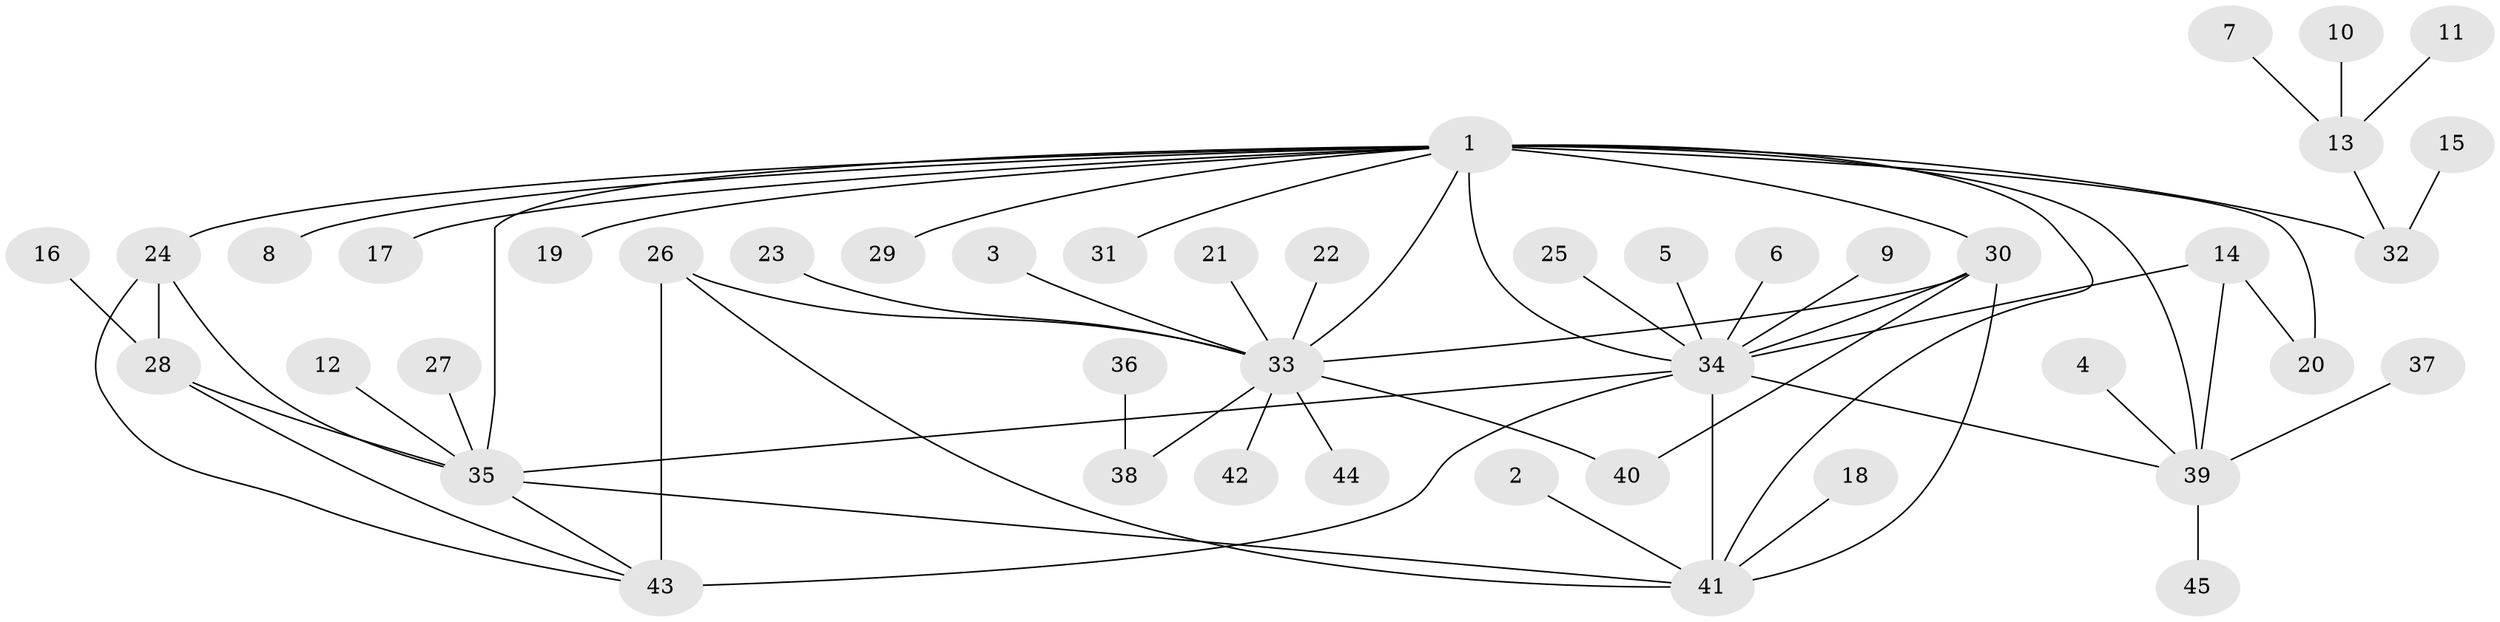// original degree distribution, {6: 0.06741573033707865, 7: 0.033707865168539325, 4: 0.0449438202247191, 14: 0.011235955056179775, 5: 0.033707865168539325, 9: 0.02247191011235955, 11: 0.011235955056179775, 10: 0.011235955056179775, 8: 0.011235955056179775, 3: 0.033707865168539325, 1: 0.6067415730337079, 2: 0.11235955056179775}
// Generated by graph-tools (version 1.1) at 2025/26/03/09/25 03:26:36]
// undirected, 45 vertices, 61 edges
graph export_dot {
graph [start="1"]
  node [color=gray90,style=filled];
  1;
  2;
  3;
  4;
  5;
  6;
  7;
  8;
  9;
  10;
  11;
  12;
  13;
  14;
  15;
  16;
  17;
  18;
  19;
  20;
  21;
  22;
  23;
  24;
  25;
  26;
  27;
  28;
  29;
  30;
  31;
  32;
  33;
  34;
  35;
  36;
  37;
  38;
  39;
  40;
  41;
  42;
  43;
  44;
  45;
  1 -- 8 [weight=1.0];
  1 -- 17 [weight=1.0];
  1 -- 19 [weight=1.0];
  1 -- 20 [weight=1.0];
  1 -- 24 [weight=1.0];
  1 -- 29 [weight=1.0];
  1 -- 30 [weight=3.0];
  1 -- 31 [weight=1.0];
  1 -- 32 [weight=3.0];
  1 -- 33 [weight=2.0];
  1 -- 34 [weight=1.0];
  1 -- 35 [weight=1.0];
  1 -- 39 [weight=1.0];
  1 -- 41 [weight=1.0];
  2 -- 41 [weight=1.0];
  3 -- 33 [weight=1.0];
  4 -- 39 [weight=1.0];
  5 -- 34 [weight=1.0];
  6 -- 34 [weight=1.0];
  7 -- 13 [weight=1.0];
  9 -- 34 [weight=1.0];
  10 -- 13 [weight=1.0];
  11 -- 13 [weight=1.0];
  12 -- 35 [weight=1.0];
  13 -- 32 [weight=1.0];
  14 -- 20 [weight=1.0];
  14 -- 34 [weight=2.0];
  14 -- 39 [weight=2.0];
  15 -- 32 [weight=1.0];
  16 -- 28 [weight=1.0];
  18 -- 41 [weight=1.0];
  21 -- 33 [weight=1.0];
  22 -- 33 [weight=1.0];
  23 -- 33 [weight=1.0];
  24 -- 28 [weight=1.0];
  24 -- 35 [weight=1.0];
  24 -- 43 [weight=1.0];
  25 -- 34 [weight=1.0];
  26 -- 33 [weight=1.0];
  26 -- 41 [weight=1.0];
  26 -- 43 [weight=1.0];
  27 -- 35 [weight=1.0];
  28 -- 35 [weight=1.0];
  28 -- 43 [weight=1.0];
  30 -- 33 [weight=1.0];
  30 -- 34 [weight=2.0];
  30 -- 40 [weight=1.0];
  30 -- 41 [weight=1.0];
  33 -- 38 [weight=1.0];
  33 -- 40 [weight=1.0];
  33 -- 42 [weight=1.0];
  33 -- 44 [weight=1.0];
  34 -- 35 [weight=1.0];
  34 -- 39 [weight=1.0];
  34 -- 41 [weight=1.0];
  34 -- 43 [weight=3.0];
  35 -- 41 [weight=1.0];
  35 -- 43 [weight=1.0];
  36 -- 38 [weight=1.0];
  37 -- 39 [weight=1.0];
  39 -- 45 [weight=1.0];
}
